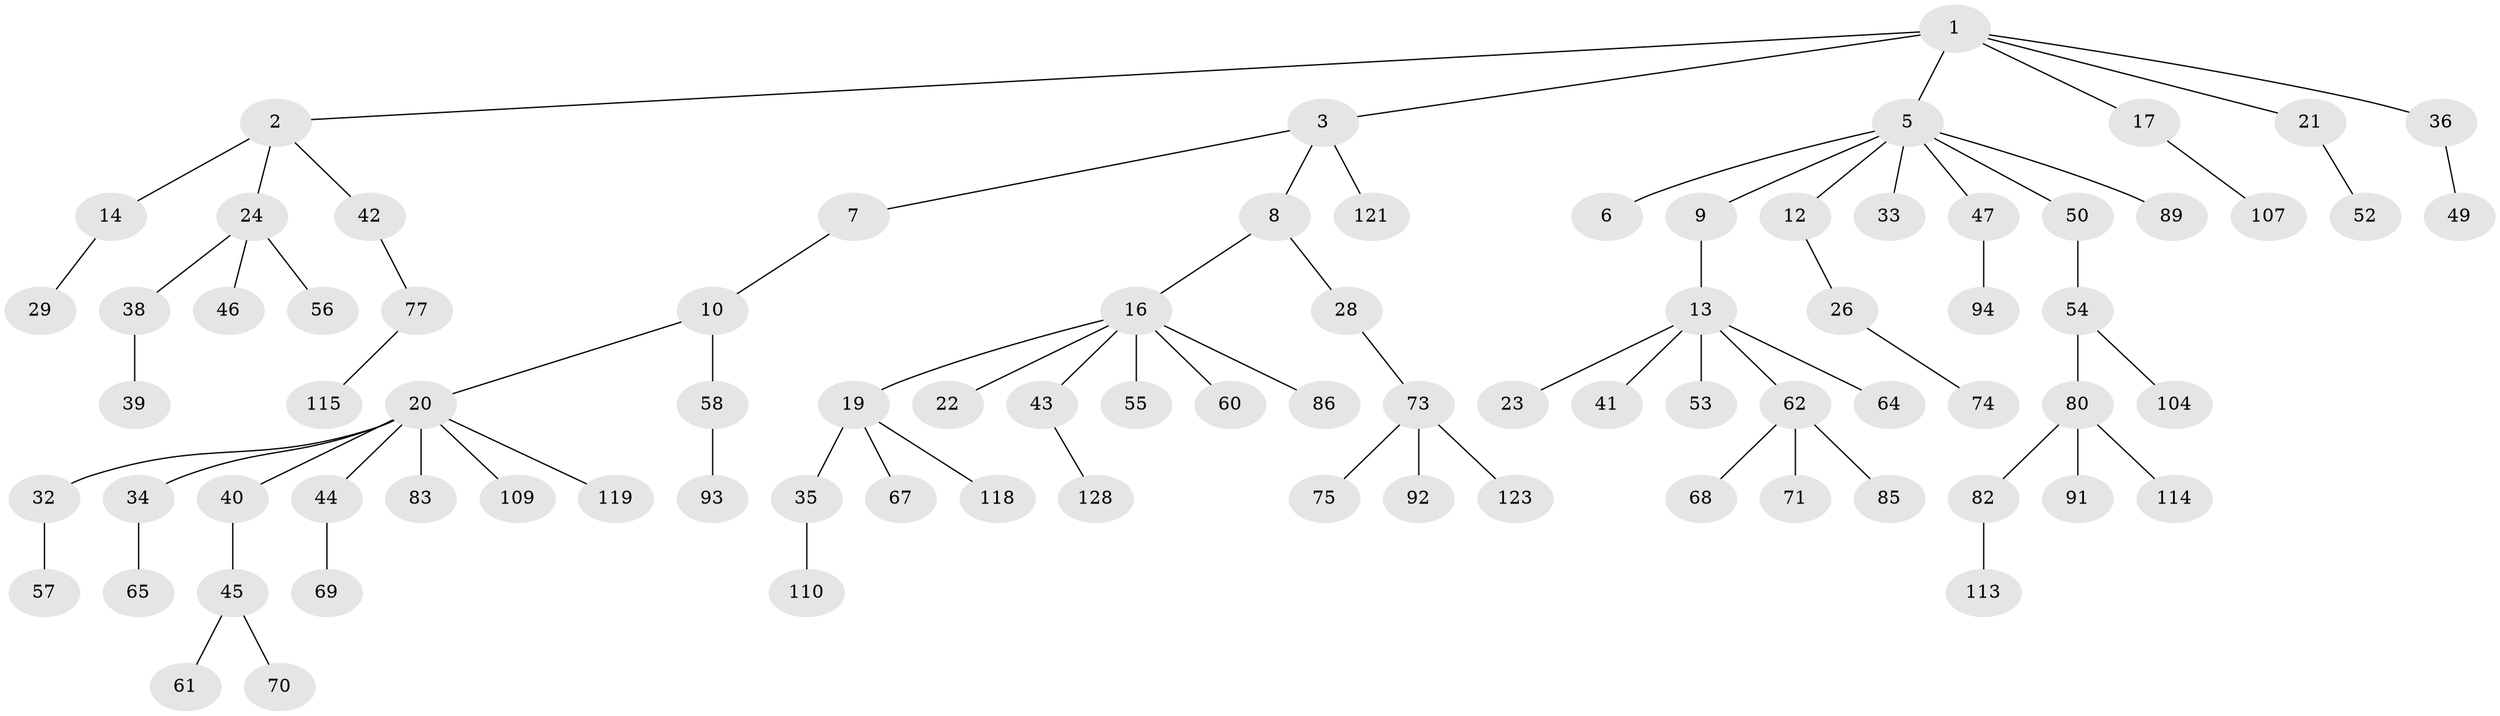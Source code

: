 // Generated by graph-tools (version 1.1) at 2025/52/02/27/25 19:52:11]
// undirected, 83 vertices, 82 edges
graph export_dot {
graph [start="1"]
  node [color=gray90,style=filled];
  1 [super="+15"];
  2;
  3 [super="+4"];
  5 [super="+11"];
  6;
  7;
  8 [super="+102"];
  9;
  10 [super="+51"];
  12 [super="+127"];
  13 [super="+18"];
  14 [super="+66"];
  16 [super="+25"];
  17 [super="+101"];
  19 [super="+30"];
  20 [super="+27"];
  21 [super="+124"];
  22 [super="+37"];
  23;
  24 [super="+31"];
  26 [super="+96"];
  28 [super="+126"];
  29 [super="+78"];
  32;
  33 [super="+59"];
  34;
  35 [super="+98"];
  36 [super="+76"];
  38 [super="+112"];
  39;
  40 [super="+103"];
  41;
  42 [super="+63"];
  43 [super="+100"];
  44 [super="+72"];
  45 [super="+48"];
  46;
  47 [super="+105"];
  49;
  50 [super="+117"];
  52;
  53 [super="+111"];
  54 [super="+90"];
  55;
  56;
  57 [super="+122"];
  58;
  60;
  61;
  62 [super="+79"];
  64 [super="+84"];
  65 [super="+81"];
  67;
  68;
  69 [super="+108"];
  70;
  71;
  73 [super="+88"];
  74 [super="+99"];
  75;
  77 [super="+87"];
  80 [super="+97"];
  82 [super="+106"];
  83;
  85;
  86;
  89;
  91;
  92 [super="+95"];
  93 [super="+116"];
  94;
  104;
  107;
  109 [super="+125"];
  110;
  113;
  114;
  115 [super="+120"];
  118;
  119;
  121;
  123;
  128;
  1 -- 2;
  1 -- 3;
  1 -- 5;
  1 -- 17;
  1 -- 36;
  1 -- 21;
  2 -- 14;
  2 -- 24;
  2 -- 42;
  3 -- 7;
  3 -- 8;
  3 -- 121;
  5 -- 6;
  5 -- 9;
  5 -- 12;
  5 -- 47;
  5 -- 89;
  5 -- 33;
  5 -- 50;
  7 -- 10;
  8 -- 16;
  8 -- 28;
  9 -- 13;
  10 -- 20;
  10 -- 58;
  12 -- 26;
  13 -- 53;
  13 -- 64;
  13 -- 41;
  13 -- 62;
  13 -- 23;
  14 -- 29;
  16 -- 19;
  16 -- 22;
  16 -- 86;
  16 -- 43;
  16 -- 60;
  16 -- 55;
  17 -- 107;
  19 -- 67;
  19 -- 118;
  19 -- 35;
  20 -- 34;
  20 -- 40;
  20 -- 109;
  20 -- 119;
  20 -- 32;
  20 -- 83;
  20 -- 44;
  21 -- 52;
  24 -- 46;
  24 -- 56;
  24 -- 38;
  26 -- 74;
  28 -- 73;
  32 -- 57;
  34 -- 65;
  35 -- 110;
  36 -- 49;
  38 -- 39;
  40 -- 45;
  42 -- 77;
  43 -- 128;
  44 -- 69;
  45 -- 70;
  45 -- 61;
  47 -- 94;
  50 -- 54;
  54 -- 80;
  54 -- 104;
  58 -- 93;
  62 -- 68;
  62 -- 71;
  62 -- 85;
  73 -- 75;
  73 -- 92;
  73 -- 123;
  77 -- 115;
  80 -- 82;
  80 -- 91;
  80 -- 114;
  82 -- 113;
}
